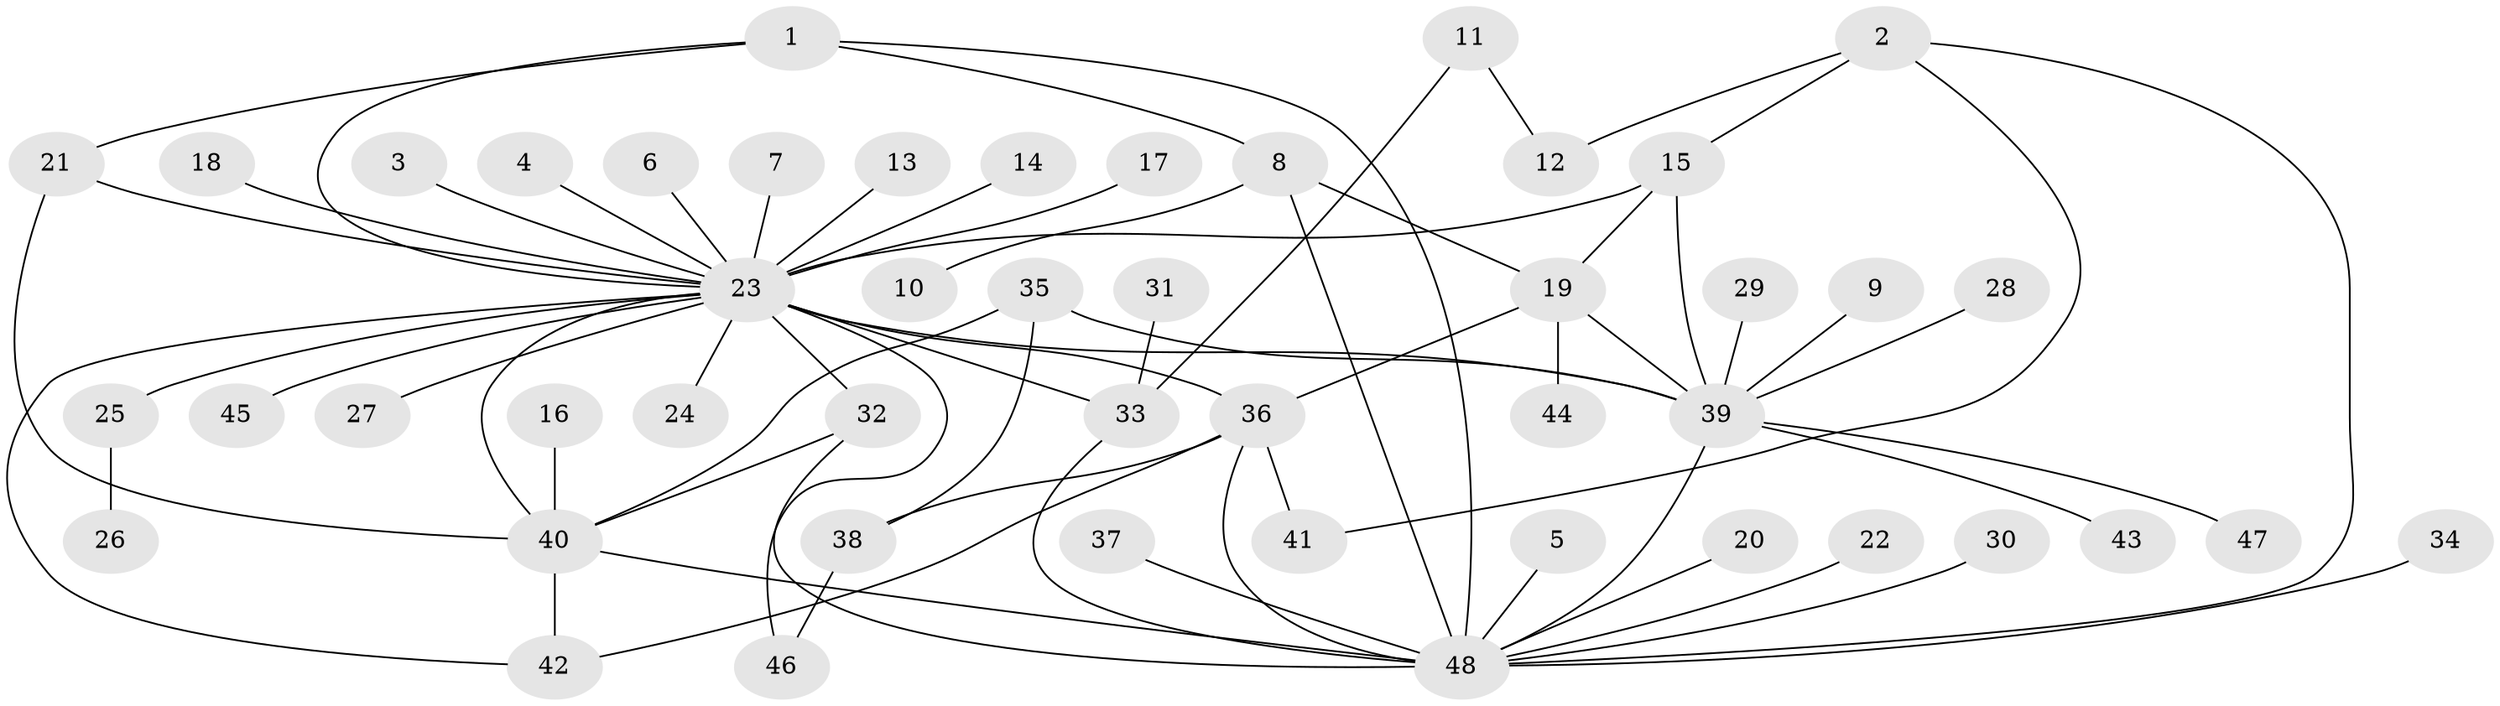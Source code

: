 // original degree distribution, {4: 0.0379746835443038, 28: 0.012658227848101266, 9: 0.02531645569620253, 3: 0.0379746835443038, 12: 0.012658227848101266, 5: 0.06329113924050633, 18: 0.012658227848101266, 1: 0.5316455696202531, 2: 0.24050632911392406, 6: 0.02531645569620253}
// Generated by graph-tools (version 1.1) at 2025/36/03/04/25 23:36:54]
// undirected, 48 vertices, 68 edges
graph export_dot {
  node [color=gray90,style=filled];
  1;
  2;
  3;
  4;
  5;
  6;
  7;
  8;
  9;
  10;
  11;
  12;
  13;
  14;
  15;
  16;
  17;
  18;
  19;
  20;
  21;
  22;
  23;
  24;
  25;
  26;
  27;
  28;
  29;
  30;
  31;
  32;
  33;
  34;
  35;
  36;
  37;
  38;
  39;
  40;
  41;
  42;
  43;
  44;
  45;
  46;
  47;
  48;
  1 -- 8 [weight=1.0];
  1 -- 21 [weight=1.0];
  1 -- 23 [weight=1.0];
  1 -- 48 [weight=1.0];
  2 -- 12 [weight=1.0];
  2 -- 15 [weight=1.0];
  2 -- 41 [weight=1.0];
  2 -- 48 [weight=1.0];
  3 -- 23 [weight=1.0];
  4 -- 23 [weight=1.0];
  5 -- 48 [weight=1.0];
  6 -- 23 [weight=1.0];
  7 -- 23 [weight=1.0];
  8 -- 10 [weight=1.0];
  8 -- 19 [weight=1.0];
  8 -- 48 [weight=2.0];
  9 -- 39 [weight=1.0];
  11 -- 12 [weight=1.0];
  11 -- 33 [weight=1.0];
  13 -- 23 [weight=1.0];
  14 -- 23 [weight=1.0];
  15 -- 19 [weight=1.0];
  15 -- 23 [weight=2.0];
  15 -- 39 [weight=1.0];
  16 -- 40 [weight=1.0];
  17 -- 23 [weight=1.0];
  18 -- 23 [weight=1.0];
  19 -- 36 [weight=1.0];
  19 -- 39 [weight=1.0];
  19 -- 44 [weight=1.0];
  20 -- 48 [weight=1.0];
  21 -- 23 [weight=1.0];
  21 -- 40 [weight=2.0];
  22 -- 48 [weight=1.0];
  23 -- 24 [weight=1.0];
  23 -- 25 [weight=1.0];
  23 -- 27 [weight=1.0];
  23 -- 32 [weight=2.0];
  23 -- 33 [weight=1.0];
  23 -- 36 [weight=1.0];
  23 -- 39 [weight=1.0];
  23 -- 40 [weight=1.0];
  23 -- 42 [weight=1.0];
  23 -- 45 [weight=1.0];
  23 -- 46 [weight=1.0];
  25 -- 26 [weight=1.0];
  28 -- 39 [weight=1.0];
  29 -- 39 [weight=1.0];
  30 -- 48 [weight=1.0];
  31 -- 33 [weight=1.0];
  32 -- 40 [weight=1.0];
  32 -- 48 [weight=1.0];
  33 -- 48 [weight=1.0];
  34 -- 48 [weight=1.0];
  35 -- 38 [weight=1.0];
  35 -- 39 [weight=1.0];
  35 -- 40 [weight=1.0];
  36 -- 38 [weight=1.0];
  36 -- 41 [weight=1.0];
  36 -- 42 [weight=1.0];
  36 -- 48 [weight=1.0];
  37 -- 48 [weight=1.0];
  38 -- 46 [weight=1.0];
  39 -- 43 [weight=1.0];
  39 -- 47 [weight=1.0];
  39 -- 48 [weight=1.0];
  40 -- 42 [weight=1.0];
  40 -- 48 [weight=1.0];
}
